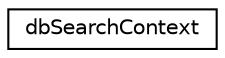 digraph "Graphical Class Hierarchy"
{
 // INTERACTIVE_SVG=YES
 // LATEX_PDF_SIZE
  edge [fontname="Helvetica",fontsize="10",labelfontname="Helvetica",labelfontsize="10"];
  node [fontname="Helvetica",fontsize="10",shape=record];
  rankdir="LR";
  Node0 [label="dbSearchContext",height=0.2,width=0.4,color="black", fillcolor="white", style="filled",URL="$classdbSearchContext.html",tooltip=" "];
}
